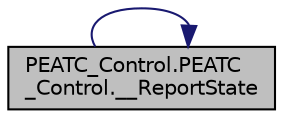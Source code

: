 digraph "PEATC_Control.PEATC_Control.__ReportState"
{
 // LATEX_PDF_SIZE
  edge [fontname="Helvetica",fontsize="10",labelfontname="Helvetica",labelfontsize="10"];
  node [fontname="Helvetica",fontsize="10",shape=record];
  rankdir="LR";
  Node1 [label="PEATC_Control.PEATC\l_Control.__ReportState",height=0.2,width=0.4,color="black", fillcolor="grey75", style="filled", fontcolor="black",tooltip="Reporta el estado."];
  Node1 -> Node1 [color="midnightblue",fontsize="10",style="solid",fontname="Helvetica"];
}
